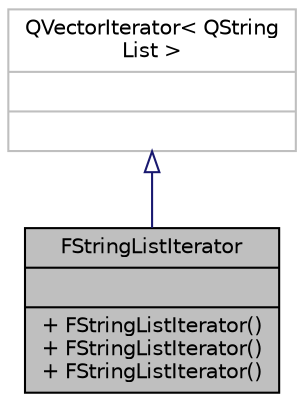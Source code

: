 digraph "FStringListIterator"
{
 // INTERACTIVE_SVG=YES
  edge [fontname="Helvetica",fontsize="10",labelfontname="Helvetica",labelfontsize="10"];
  node [fontname="Helvetica",fontsize="10",shape=record];
  Node2 [label="{FStringListIterator\n||+ FStringListIterator()\l+ FStringListIterator()\l+ FStringListIterator()\l}",height=0.2,width=0.4,color="black", fillcolor="grey75", style="filled", fontcolor="black"];
  Node3 -> Node2 [dir="back",color="midnightblue",fontsize="10",style="solid",arrowtail="onormal",fontname="Helvetica"];
  Node3 [label="{QVectorIterator\< QString\lList \>\n||}",height=0.2,width=0.4,color="grey75", fillcolor="white", style="filled"];
}
